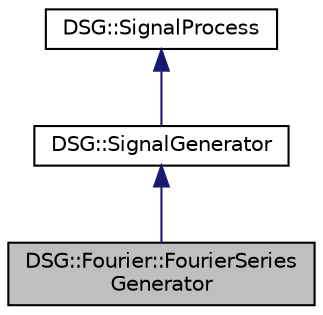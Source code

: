 digraph "DSG::Fourier::FourierSeriesGenerator"
{
  edge [fontname="Helvetica",fontsize="10",labelfontname="Helvetica",labelfontsize="10"];
  node [fontname="Helvetica",fontsize="10",shape=record];
  Node1 [label="DSG::Fourier::FourierSeries\lGenerator",height=0.2,width=0.4,color="black", fillcolor="grey75", style="filled", fontcolor="black"];
  Node2 -> Node1 [dir="back",color="midnightblue",fontsize="10",style="solid"];
  Node2 [label="DSG::SignalGenerator",height=0.2,width=0.4,color="black", fillcolor="white", style="filled",URL="$class_d_s_g_1_1_signal_generator.html",tooltip="DSG::SignalGenerator - Extends DSG::Signal Process With Tools For Signal Generation. "];
  Node3 -> Node2 [dir="back",color="midnightblue",fontsize="10",style="solid"];
  Node3 [label="DSG::SignalProcess",height=0.2,width=0.4,color="black", fillcolor="white", style="filled",URL="$class_d_s_g_1_1_signal_process.html",tooltip="DSG::SignalProcess - Defines Base Interface For Audio Processing. "];
}
